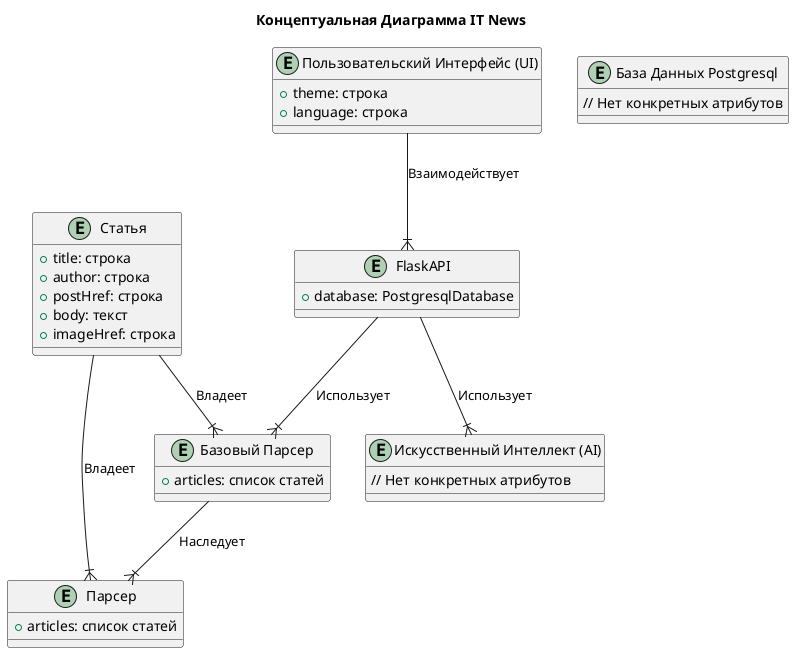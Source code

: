 @startuml
title Концептуальная Диаграмма IT News

entity "Статья" as Article {
  + title: строка
  + author: строка
  + postHref: строка
  + body: текст
  + imageHref: строка
}

entity "Базовый Парсер" as BaseParser {
  + articles: список статей
}

entity "Парсер" as Parser {
  + articles: список статей
}

entity "FlaskAPI" as FlaskAPI {
  + database: PostgresqlDatabase
}

entity "Искусственный Интеллект (AI)" as AI {
  // Нет конкретных атрибутов
}

entity "Пользовательский Интерфейс (UI)" as UI {
  + theme: строка
  + language: строка
}

entity "База Данных Postgresql" as PostgresqlDatabase {
  // Нет конкретных атрибутов
}

Article --|{ BaseParser : Владеет
Article --|{ Parser : Владеет
BaseParser --|{ Parser : Наследует
FlaskAPI --|{ BaseParser : Использует
FlaskAPI --|{ AI : Использует

UI --|{ FlaskAPI : Взаимодействует
@enduml
